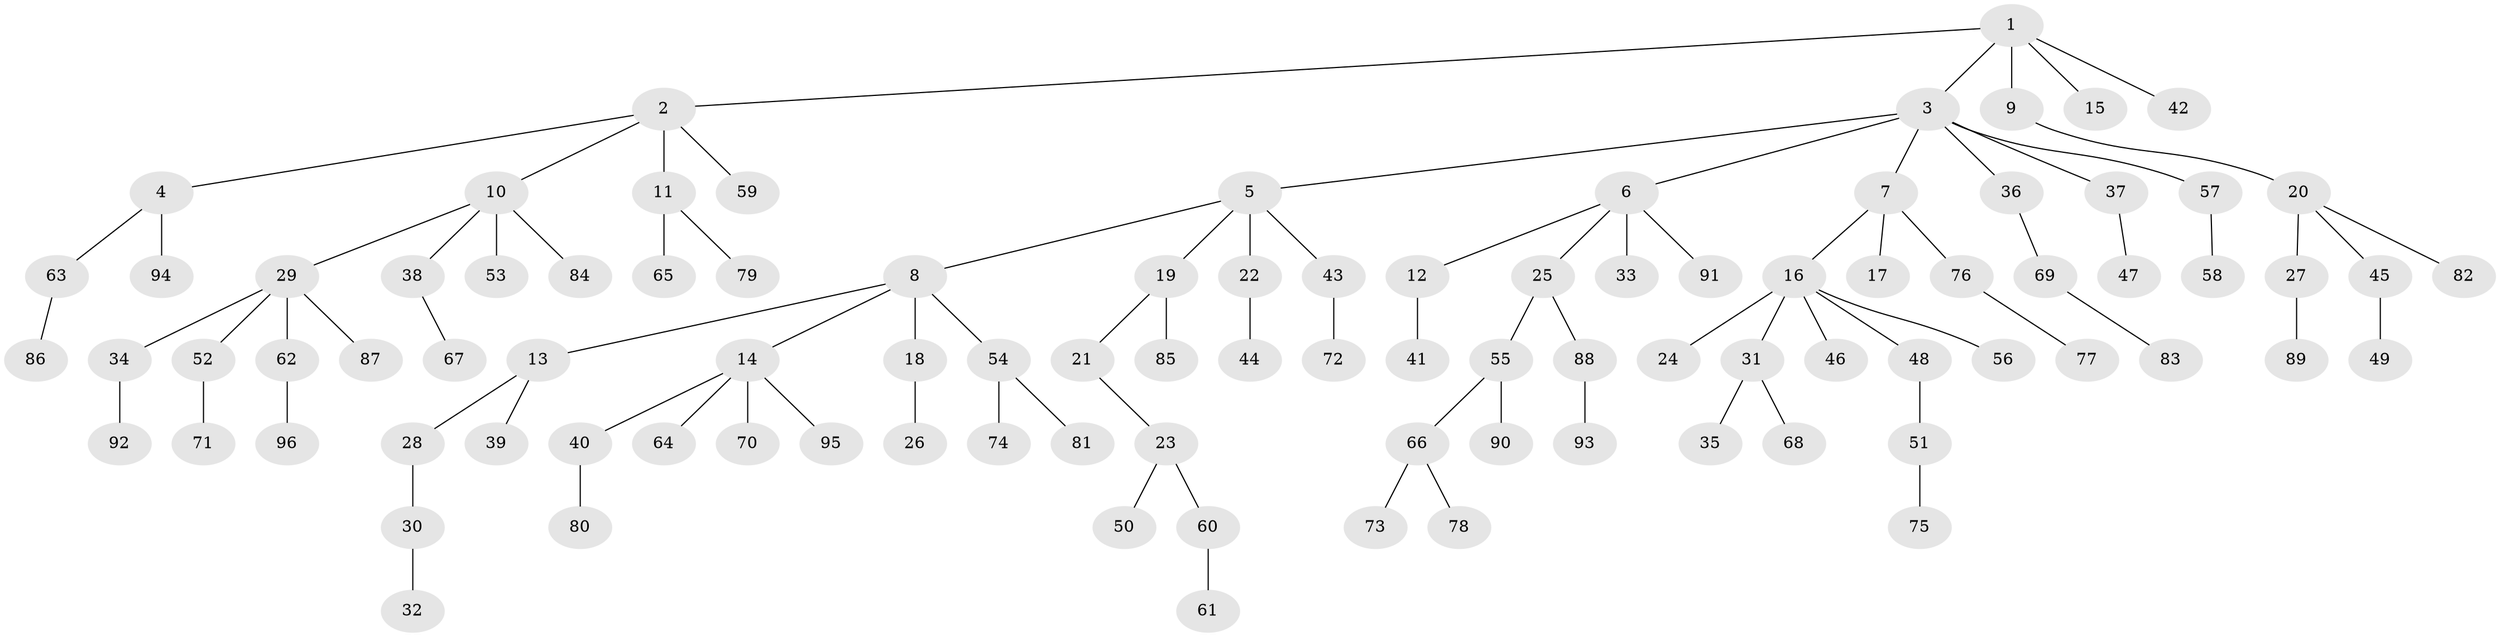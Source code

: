 // coarse degree distribution, {3: 0.13793103448275862, 6: 0.034482758620689655, 1: 0.5172413793103449, 5: 0.034482758620689655, 2: 0.2413793103448276, 4: 0.034482758620689655}
// Generated by graph-tools (version 1.1) at 2025/52/03/04/25 22:52:02]
// undirected, 96 vertices, 95 edges
graph export_dot {
  node [color=gray90,style=filled];
  1;
  2;
  3;
  4;
  5;
  6;
  7;
  8;
  9;
  10;
  11;
  12;
  13;
  14;
  15;
  16;
  17;
  18;
  19;
  20;
  21;
  22;
  23;
  24;
  25;
  26;
  27;
  28;
  29;
  30;
  31;
  32;
  33;
  34;
  35;
  36;
  37;
  38;
  39;
  40;
  41;
  42;
  43;
  44;
  45;
  46;
  47;
  48;
  49;
  50;
  51;
  52;
  53;
  54;
  55;
  56;
  57;
  58;
  59;
  60;
  61;
  62;
  63;
  64;
  65;
  66;
  67;
  68;
  69;
  70;
  71;
  72;
  73;
  74;
  75;
  76;
  77;
  78;
  79;
  80;
  81;
  82;
  83;
  84;
  85;
  86;
  87;
  88;
  89;
  90;
  91;
  92;
  93;
  94;
  95;
  96;
  1 -- 2;
  1 -- 3;
  1 -- 9;
  1 -- 15;
  1 -- 42;
  2 -- 4;
  2 -- 10;
  2 -- 11;
  2 -- 59;
  3 -- 5;
  3 -- 6;
  3 -- 7;
  3 -- 36;
  3 -- 37;
  3 -- 57;
  4 -- 63;
  4 -- 94;
  5 -- 8;
  5 -- 19;
  5 -- 22;
  5 -- 43;
  6 -- 12;
  6 -- 25;
  6 -- 33;
  6 -- 91;
  7 -- 16;
  7 -- 17;
  7 -- 76;
  8 -- 13;
  8 -- 14;
  8 -- 18;
  8 -- 54;
  9 -- 20;
  10 -- 29;
  10 -- 38;
  10 -- 53;
  10 -- 84;
  11 -- 65;
  11 -- 79;
  12 -- 41;
  13 -- 28;
  13 -- 39;
  14 -- 40;
  14 -- 64;
  14 -- 70;
  14 -- 95;
  16 -- 24;
  16 -- 31;
  16 -- 46;
  16 -- 48;
  16 -- 56;
  18 -- 26;
  19 -- 21;
  19 -- 85;
  20 -- 27;
  20 -- 45;
  20 -- 82;
  21 -- 23;
  22 -- 44;
  23 -- 50;
  23 -- 60;
  25 -- 55;
  25 -- 88;
  27 -- 89;
  28 -- 30;
  29 -- 34;
  29 -- 52;
  29 -- 62;
  29 -- 87;
  30 -- 32;
  31 -- 35;
  31 -- 68;
  34 -- 92;
  36 -- 69;
  37 -- 47;
  38 -- 67;
  40 -- 80;
  43 -- 72;
  45 -- 49;
  48 -- 51;
  51 -- 75;
  52 -- 71;
  54 -- 74;
  54 -- 81;
  55 -- 66;
  55 -- 90;
  57 -- 58;
  60 -- 61;
  62 -- 96;
  63 -- 86;
  66 -- 73;
  66 -- 78;
  69 -- 83;
  76 -- 77;
  88 -- 93;
}
